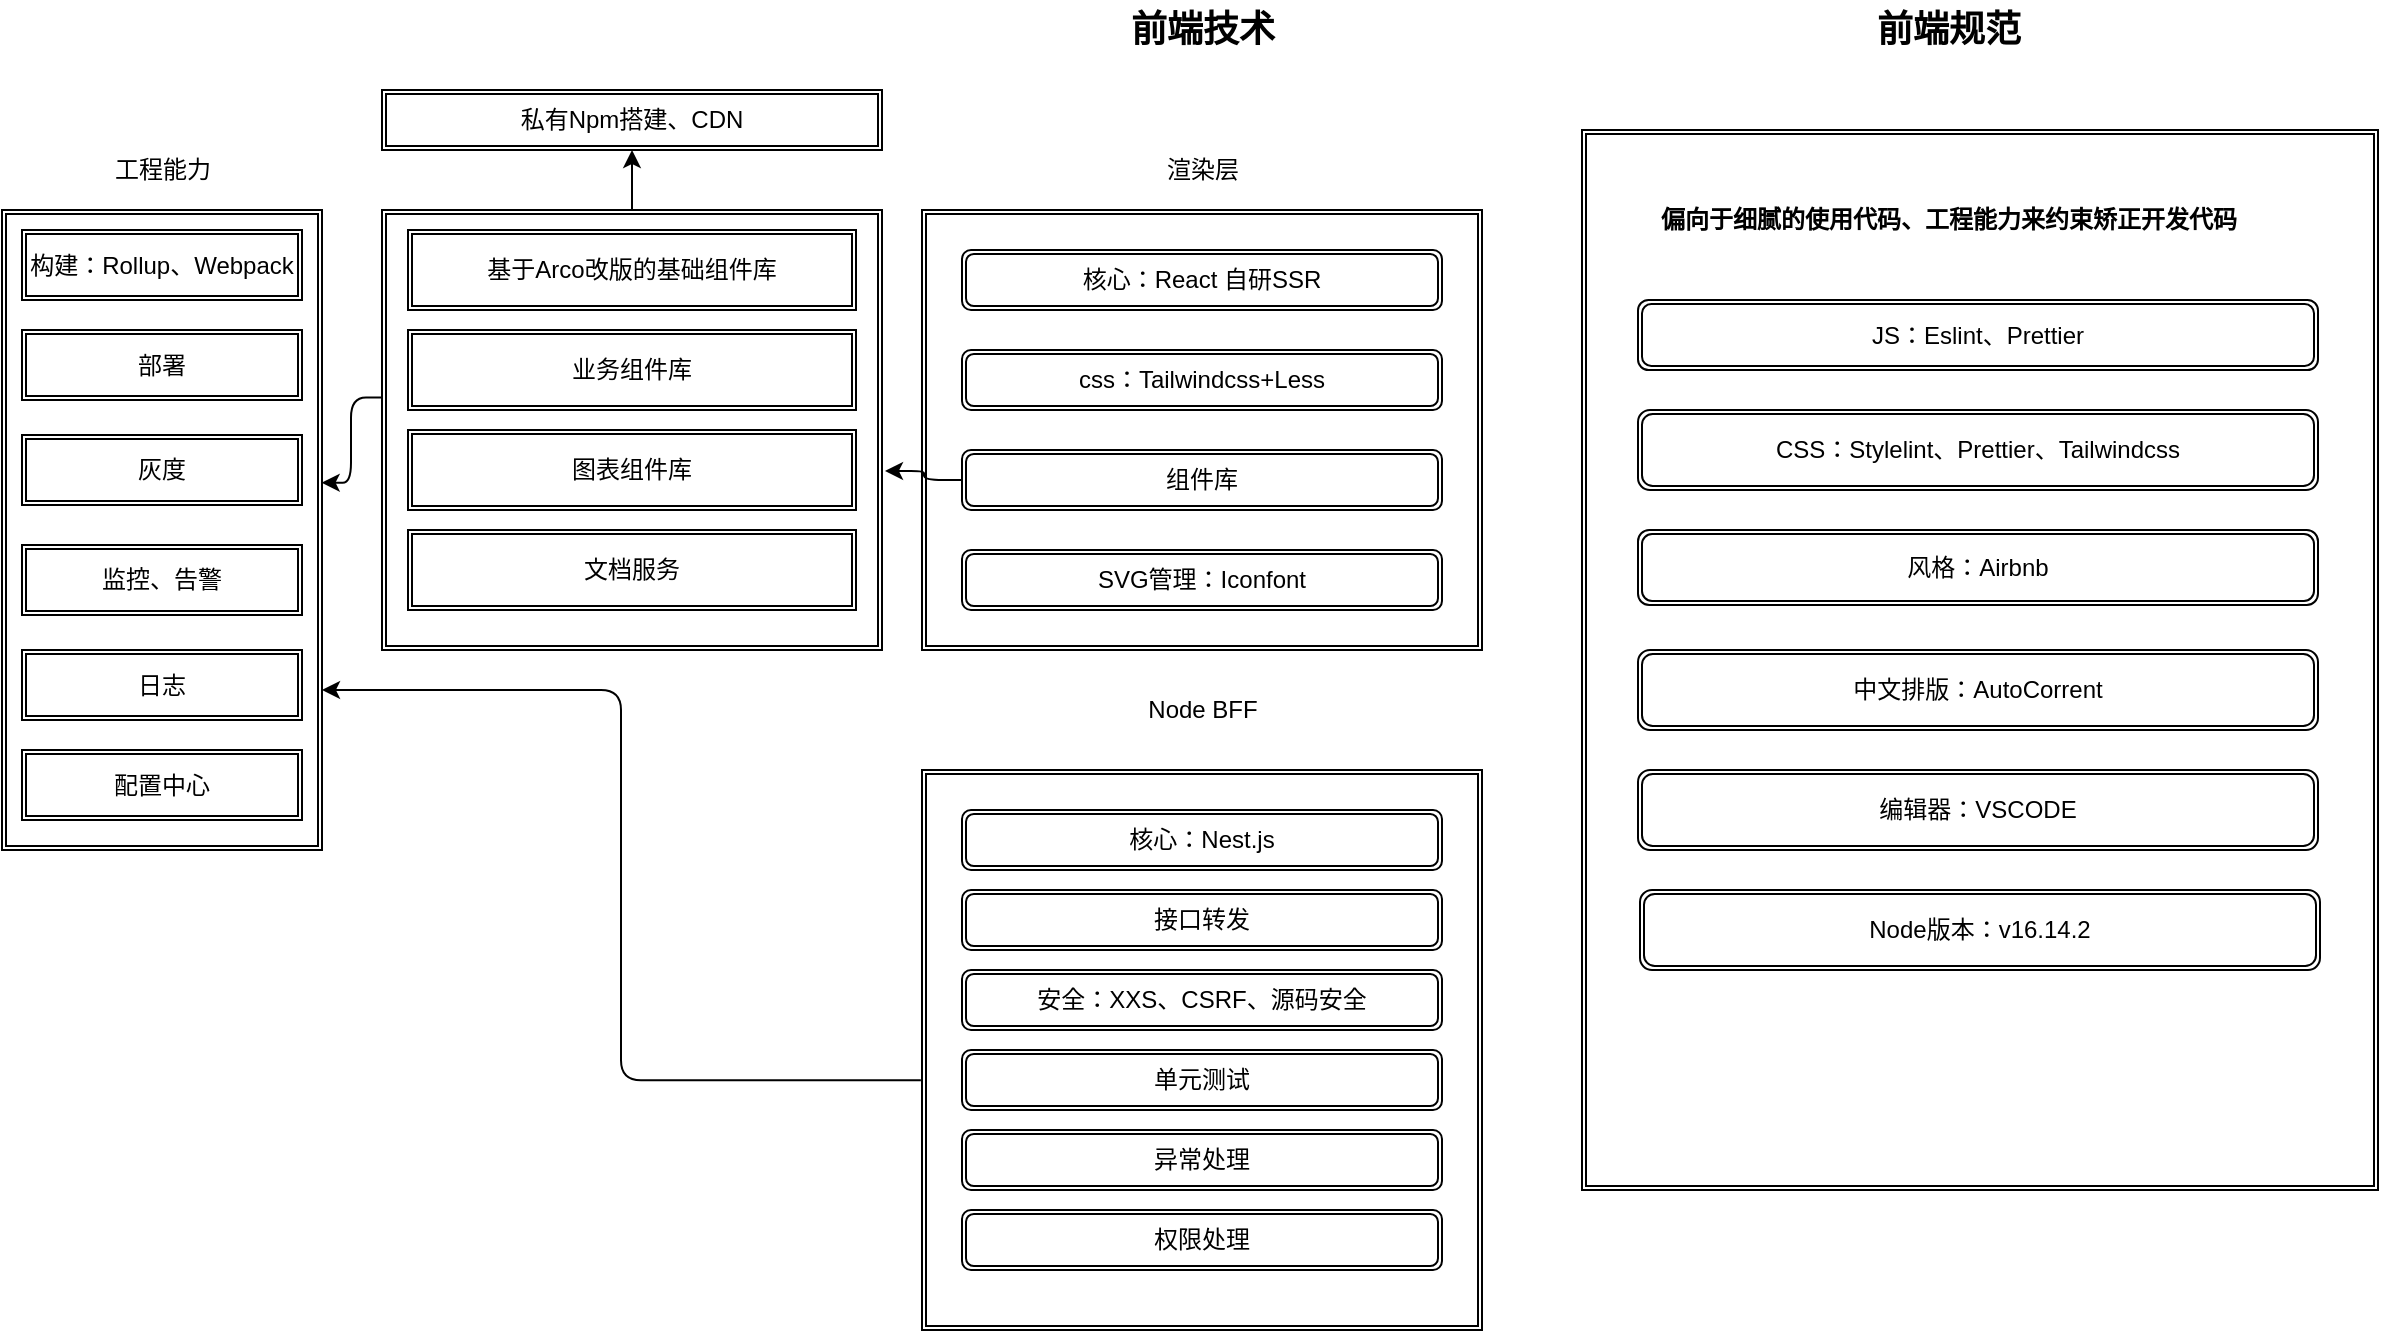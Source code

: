 <mxfile>
    <diagram id="zF4HkcEya-mMaRAW4qBr" name="第 1 页">
        <mxGraphModel dx="1236" dy="669" grid="1" gridSize="10" guides="1" tooltips="1" connect="1" arrows="1" fold="1" page="1" pageScale="1" pageWidth="2339" pageHeight="3300" math="0" shadow="0">
            <root>
                <mxCell id="0"/>
                <mxCell id="1" parent="0"/>
                <mxCell id="16" value="前端技术" style="text;html=1;align=center;verticalAlign=middle;resizable=0;points=[];autosize=1;strokeColor=none;fillColor=none;fontStyle=1;fontSize=18;" parent="1" vertex="1">
                    <mxGeometry x="1155" y="25" width="90" height="30" as="geometry"/>
                </mxCell>
                <mxCell id="20" value="" style="shape=ext;double=1;rounded=0;whiteSpace=wrap;html=1;fontSize=18;" parent="1" vertex="1">
                    <mxGeometry x="1060" y="130" width="280" height="220" as="geometry"/>
                </mxCell>
                <mxCell id="21" value="渲染层" style="text;html=1;align=center;verticalAlign=middle;resizable=0;points=[];autosize=1;strokeColor=none;fillColor=none;fontSize=12;" parent="1" vertex="1">
                    <mxGeometry x="1175" y="100" width="50" height="20" as="geometry"/>
                </mxCell>
                <mxCell id="22" value="核心：React 自研SSR" style="shape=ext;double=1;rounded=1;whiteSpace=wrap;html=1;fontSize=12;" parent="1" vertex="1">
                    <mxGeometry x="1080" y="150" width="240" height="30" as="geometry"/>
                </mxCell>
                <mxCell id="24" value="css：Tailwindcss+Less" style="shape=ext;double=1;rounded=1;whiteSpace=wrap;html=1;fontSize=12;" parent="1" vertex="1">
                    <mxGeometry x="1080" y="200" width="240" height="30" as="geometry"/>
                </mxCell>
                <mxCell id="25" value="组件库" style="shape=ext;double=1;rounded=1;whiteSpace=wrap;html=1;fontSize=12;" parent="1" vertex="1">
                    <mxGeometry x="1080" y="250" width="240" height="30" as="geometry"/>
                </mxCell>
                <mxCell id="26" value="SVG管理：Iconfont" style="shape=ext;double=1;rounded=1;whiteSpace=wrap;html=1;fontSize=12;" parent="1" vertex="1">
                    <mxGeometry x="1080" y="300" width="240" height="30" as="geometry"/>
                </mxCell>
                <mxCell id="28" value="" style="shape=ext;double=1;rounded=0;whiteSpace=wrap;html=1;fontSize=12;" parent="1" vertex="1">
                    <mxGeometry x="790" y="130" width="250" height="220" as="geometry"/>
                </mxCell>
                <mxCell id="29" value="私有Npm搭建、CDN" style="shape=ext;double=1;rounded=0;whiteSpace=wrap;html=1;fontSize=12;" parent="1" vertex="1">
                    <mxGeometry x="790" y="70" width="250" height="30" as="geometry"/>
                </mxCell>
                <mxCell id="30" value="基于Arco改版的基础组件库" style="shape=ext;double=1;rounded=0;whiteSpace=wrap;html=1;fontSize=12;" parent="1" vertex="1">
                    <mxGeometry x="803" y="140" width="224" height="40" as="geometry"/>
                </mxCell>
                <mxCell id="31" value="业务组件库" style="shape=ext;double=1;rounded=0;whiteSpace=wrap;html=1;fontSize=12;" parent="1" vertex="1">
                    <mxGeometry x="803" y="190" width="224" height="40" as="geometry"/>
                </mxCell>
                <mxCell id="32" value="图表组件库" style="shape=ext;double=1;rounded=0;whiteSpace=wrap;html=1;fontSize=12;" parent="1" vertex="1">
                    <mxGeometry x="803" y="240" width="224" height="40" as="geometry"/>
                </mxCell>
                <mxCell id="36" value="" style="edgeStyle=elbowEdgeStyle;elbow=horizontal;endArrow=classic;html=1;fontSize=12;exitX=0;exitY=0.5;exitDx=0;exitDy=0;entryX=1.006;entryY=0.593;entryDx=0;entryDy=0;entryPerimeter=0;" parent="1" source="25" target="28" edge="1">
                    <mxGeometry width="50" height="50" relative="1" as="geometry">
                        <mxPoint x="1020" y="230" as="sourcePoint"/>
                        <mxPoint x="1070" y="180" as="targetPoint"/>
                    </mxGeometry>
                </mxCell>
                <mxCell id="37" value="" style="edgeStyle=elbowEdgeStyle;elbow=horizontal;endArrow=classic;html=1;fontSize=12;exitX=0.5;exitY=0;exitDx=0;exitDy=0;entryX=0.5;entryY=1;entryDx=0;entryDy=0;" parent="1" source="28" target="29" edge="1">
                    <mxGeometry width="50" height="50" relative="1" as="geometry">
                        <mxPoint x="1070" y="240" as="sourcePoint"/>
                        <mxPoint x="1120" y="190" as="targetPoint"/>
                    </mxGeometry>
                </mxCell>
                <mxCell id="39" value="" style="shape=ext;double=1;rounded=0;whiteSpace=wrap;html=1;fontSize=12;" parent="1" vertex="1">
                    <mxGeometry x="600" y="130" width="160" height="320" as="geometry"/>
                </mxCell>
                <mxCell id="40" value="" style="edgeStyle=elbowEdgeStyle;elbow=horizontal;endArrow=classic;html=1;fontSize=12;exitX=-0.002;exitY=0.426;exitDx=0;exitDy=0;exitPerimeter=0;entryX=0.999;entryY=0.426;entryDx=0;entryDy=0;entryPerimeter=0;" parent="1" source="28" target="39" edge="1">
                    <mxGeometry width="50" height="50" relative="1" as="geometry">
                        <mxPoint x="720" y="210" as="sourcePoint"/>
                        <mxPoint x="770" y="160" as="targetPoint"/>
                    </mxGeometry>
                </mxCell>
                <mxCell id="42" value="Node BFF" style="text;html=1;align=center;verticalAlign=middle;resizable=0;points=[];autosize=1;strokeColor=none;fillColor=none;fontSize=12;" parent="1" vertex="1">
                    <mxGeometry x="1165" y="370" width="70" height="20" as="geometry"/>
                </mxCell>
                <mxCell id="43" value="" style="shape=ext;double=1;rounded=0;whiteSpace=wrap;html=1;fontSize=12;" parent="1" vertex="1">
                    <mxGeometry x="1060" y="410" width="280" height="280" as="geometry"/>
                </mxCell>
                <mxCell id="45" value="核心：Nest.js" style="shape=ext;double=1;rounded=1;whiteSpace=wrap;html=1;fontSize=12;" parent="1" vertex="1">
                    <mxGeometry x="1080" y="430" width="240" height="30" as="geometry"/>
                </mxCell>
                <mxCell id="47" value="接口转发" style="shape=ext;double=1;rounded=1;whiteSpace=wrap;html=1;fontSize=12;" parent="1" vertex="1">
                    <mxGeometry x="1080" y="470" width="240" height="30" as="geometry"/>
                </mxCell>
                <mxCell id="48" value="安全：XXS、CSRF、源码安全" style="shape=ext;double=1;rounded=1;whiteSpace=wrap;html=1;fontSize=12;" parent="1" vertex="1">
                    <mxGeometry x="1080" y="510" width="240" height="30" as="geometry"/>
                </mxCell>
                <mxCell id="50" value="单元测试" style="shape=ext;double=1;rounded=1;whiteSpace=wrap;html=1;fontSize=12;" parent="1" vertex="1">
                    <mxGeometry x="1080" y="550" width="240" height="30" as="geometry"/>
                </mxCell>
                <mxCell id="51" value="异常处理" style="shape=ext;double=1;rounded=1;whiteSpace=wrap;html=1;fontSize=12;" parent="1" vertex="1">
                    <mxGeometry x="1080" y="590" width="240" height="30" as="geometry"/>
                </mxCell>
                <mxCell id="52" value="文档服务" style="shape=ext;double=1;rounded=0;whiteSpace=wrap;html=1;fontSize=12;" parent="1" vertex="1">
                    <mxGeometry x="803" y="290" width="224" height="40" as="geometry"/>
                </mxCell>
                <mxCell id="53" value="工程能力" style="text;html=1;align=center;verticalAlign=middle;resizable=0;points=[];autosize=1;strokeColor=none;fillColor=none;fontSize=12;" parent="1" vertex="1">
                    <mxGeometry x="650" y="100" width="60" height="20" as="geometry"/>
                </mxCell>
                <mxCell id="54" value="构建：Rollup、Webpack" style="shape=ext;double=1;rounded=0;whiteSpace=wrap;html=1;fontSize=12;" parent="1" vertex="1">
                    <mxGeometry x="610" y="140" width="140" height="35" as="geometry"/>
                </mxCell>
                <mxCell id="55" value="部署" style="shape=ext;double=1;rounded=0;whiteSpace=wrap;html=1;fontSize=12;" parent="1" vertex="1">
                    <mxGeometry x="610" y="190" width="140" height="35" as="geometry"/>
                </mxCell>
                <mxCell id="56" value="灰度" style="shape=ext;double=1;rounded=0;whiteSpace=wrap;html=1;fontSize=12;" parent="1" vertex="1">
                    <mxGeometry x="610" y="242.5" width="140" height="35" as="geometry"/>
                </mxCell>
                <mxCell id="57" value="权限处理" style="shape=ext;double=1;rounded=1;whiteSpace=wrap;html=1;fontSize=12;" parent="1" vertex="1">
                    <mxGeometry x="1080" y="630" width="240" height="30" as="geometry"/>
                </mxCell>
                <mxCell id="61" value="监控、告警" style="shape=ext;double=1;rounded=0;whiteSpace=wrap;html=1;fontSize=12;" parent="1" vertex="1">
                    <mxGeometry x="610" y="297.5" width="140" height="35" as="geometry"/>
                </mxCell>
                <mxCell id="62" value="日志" style="shape=ext;double=1;rounded=0;whiteSpace=wrap;html=1;fontSize=12;" parent="1" vertex="1">
                    <mxGeometry x="610" y="350" width="140" height="35" as="geometry"/>
                </mxCell>
                <mxCell id="63" value="配置中心" style="shape=ext;double=1;rounded=0;whiteSpace=wrap;html=1;fontSize=12;" parent="1" vertex="1">
                    <mxGeometry x="610" y="400" width="140" height="35" as="geometry"/>
                </mxCell>
                <mxCell id="64" value="" style="edgeStyle=elbowEdgeStyle;elbow=horizontal;endArrow=classic;html=1;fontSize=12;exitX=-0.002;exitY=0.554;exitDx=0;exitDy=0;exitPerimeter=0;entryX=1;entryY=0.75;entryDx=0;entryDy=0;" parent="1" source="43" target="39" edge="1">
                    <mxGeometry width="50" height="50" relative="1" as="geometry">
                        <mxPoint x="799.5" y="233.72" as="sourcePoint"/>
                        <mxPoint x="769.84" y="276.32" as="targetPoint"/>
                    </mxGeometry>
                </mxCell>
                <mxCell id="65" value="" style="shape=ext;double=1;rounded=0;whiteSpace=wrap;html=1;fontSize=12;" parent="1" vertex="1">
                    <mxGeometry x="1390" y="90" width="398" height="530" as="geometry"/>
                </mxCell>
                <mxCell id="66" value="前端规范" style="text;html=1;align=center;verticalAlign=middle;resizable=0;points=[];autosize=1;strokeColor=none;fillColor=none;fontStyle=1;fontSize=18;" parent="1" vertex="1">
                    <mxGeometry x="1528" y="25" width="90" height="30" as="geometry"/>
                </mxCell>
                <mxCell id="67" value="JS：Eslint、Prettier" style="shape=ext;double=1;rounded=1;whiteSpace=wrap;html=1;fontSize=12;" parent="1" vertex="1">
                    <mxGeometry x="1418" y="175" width="340" height="35" as="geometry"/>
                </mxCell>
                <mxCell id="72" value="偏向于细腻的使用代码、工程能力来约束矫正开发代码" style="text;strokeColor=none;fillColor=none;html=1;fontSize=12;fontStyle=1;verticalAlign=middle;align=center;" parent="1" vertex="1">
                    <mxGeometry x="1388" y="110" width="370" height="50" as="geometry"/>
                </mxCell>
                <mxCell id="73" value="CSS：Stylelint、Prettier、Tailwindcss" style="shape=ext;double=1;rounded=1;whiteSpace=wrap;html=1;fontSize=12;" parent="1" vertex="1">
                    <mxGeometry x="1418" y="230" width="340" height="40" as="geometry"/>
                </mxCell>
                <mxCell id="74" value="风格：Airbnb" style="shape=ext;double=1;rounded=1;whiteSpace=wrap;html=1;fontSize=12;" parent="1" vertex="1">
                    <mxGeometry x="1418" y="290" width="340" height="37.5" as="geometry"/>
                </mxCell>
                <mxCell id="75" value="中文排版：AutoCorrent" style="shape=ext;double=1;rounded=1;whiteSpace=wrap;html=1;fontSize=12;" parent="1" vertex="1">
                    <mxGeometry x="1418" y="350" width="340" height="40" as="geometry"/>
                </mxCell>
                <mxCell id="76" value="编辑器：VSCODE" style="shape=ext;double=1;rounded=1;whiteSpace=wrap;html=1;fontSize=12;" parent="1" vertex="1">
                    <mxGeometry x="1418" y="410" width="340" height="40" as="geometry"/>
                </mxCell>
                <mxCell id="77" value="Node版本：v16.14.2" style="shape=ext;double=1;rounded=1;whiteSpace=wrap;html=1;fontSize=12;" vertex="1" parent="1">
                    <mxGeometry x="1419" y="470" width="340" height="40" as="geometry"/>
                </mxCell>
            </root>
        </mxGraphModel>
    </diagram>
</mxfile>
